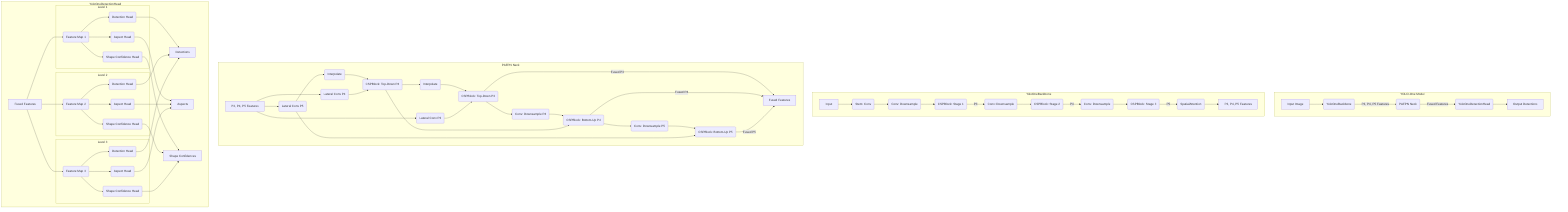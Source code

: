 graph TD
    subgraph YOLO-One Model
        A[Input Image] --> B(YoloOneBackbone)
        B -- P3, P4, P5 Features --> C(PAFPN Neck)
        C -- Fused Features --> D(YoloOneDetectionHead)
        D --> E[Output Detections]
    end

    subgraph YoloOneBackbone
        B_in[Input] --> B_stem(Stem: Conv)
        B_stem --> B_s1_ds(Conv: Downsample)
        B_s1_ds --> B_s1_csp(CSPBlock: Stage 1)
        B_s1_csp -- P3 --> B_s2_ds(Conv: Downsample)
        B_s2_ds --> B_s2_csp(CSPBlock: Stage 2)
        B_s2_csp -- P4 --> B_s3_ds(Conv: Downsample)
        B_s3_ds --> B_s3_csp(CSPBlock: Stage 3)
        B_s3_csp -- P5 --> B_sa(SpatialAttention)
        B_sa --> B_out[P3, P4, P5 Features]
    end

    subgraph PAFPN Neck
        C_in[P3, P4, P5 Features] --> C_lat_p3(Lateral Conv P3)
        C_in --> C_lat_p4(Lateral Conv P4)
        C_in --> C_lat_p5(Lateral Conv P5)

        C_lat_p5 --> C_inter_p4(Interpolate)
        C_inter_p4 & C_lat_p4 --> C_td_p4_csp(CSPBlock: Top-Down P4)

        C_td_p4_csp --> C_inter_p3(Interpolate)
        C_inter_p3 & C_lat_p3 --> C_td_p3_csp(CSPBlock: Top-Down P3)

        C_td_p3_csp --> C_ds_p4(Conv: Downsample P4)
        C_ds_p4 & C_td_p4_csp --> C_bu_p4_csp(CSPBlock: Bottom-Up P4)

        C_bu_p4_csp --> C_ds_p5(Conv: Downsample P5)
        C_ds_p5 & C_lat_p5 --> C_bu_p5_csp(CSPBlock: Bottom-Up P5)

        C_td_p3_csp -- Fused P3 --> C_out[Fused Features]
        C_bu_p4_csp -- Fused P4 --> C_out
        C_bu_p5_csp -- Fused P5 --> C_out
    end

    subgraph YoloOneDetectionHead
        D_in[Fused Features] --> D_feat1(Feature Map 1)
        D_in --> D_feat2(Feature Map 2)
        D_in --> D_feat3(Feature Map 3)

        subgraph Level 1
            D_feat1 --> D_det1(Detection Head)
            D_feat1 --> D_asp1(Aspect Head)
            D_feat1 --> D_conf1(Shape Confidence Head)
        end

        subgraph Level 2
            D_feat2 --> D_det2(Detection Head)
            D_feat2 --> D_asp2(Aspect Head)
            D_feat2 --> D_conf2(Shape Confidence Head)
        end

        subgraph Level 3
            D_feat3 --> D_det3(Detection Head)
            D_feat3 --> D_asp3(Aspect Head)
            D_feat3 --> D_conf3(Shape Confidence Head)
        end

        D_det1 & D_det2 & D_det3 --> D_out_det[Detections]
        D_asp1 & D_asp2 & D_asp3 --> D_out_asp[Aspects]
        D_conf1 & D_conf2 & D_conf3 --> D_out_conf[Shape Confidences]
    end